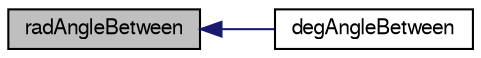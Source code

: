 digraph "radAngleBetween"
{
  bgcolor="transparent";
  edge [fontname="FreeSans",fontsize="10",labelfontname="FreeSans",labelfontsize="10"];
  node [fontname="FreeSans",fontsize="10",shape=record];
  rankdir="LR";
  Node1 [label="radAngleBetween",height=0.2,width=0.4,color="black", fillcolor="grey75", style="filled" fontcolor="black"];
  Node1 -> Node2 [dir="back",color="midnightblue",fontsize="10",style="solid",fontname="FreeSans"];
  Node2 [label="degAngleBetween",height=0.2,width=0.4,color="black",URL="$a10324.html#ab61850ec0c8c961db8657838aac07d2d",tooltip="Calculate angle between a and b in degrees. "];
}
